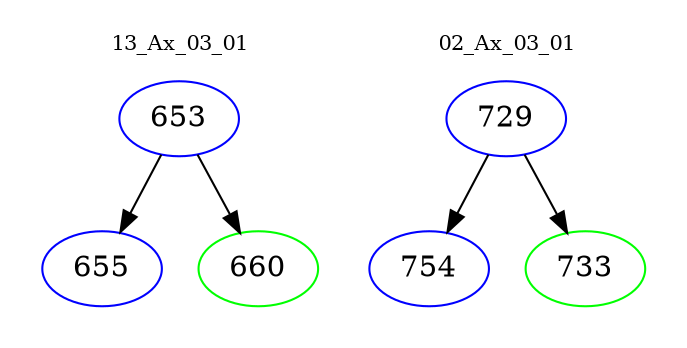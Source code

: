 digraph{
subgraph cluster_0 {
color = white
label = "13_Ax_03_01";
fontsize=10;
T0_653 [label="653", color="blue"]
T0_653 -> T0_655 [color="black"]
T0_655 [label="655", color="blue"]
T0_653 -> T0_660 [color="black"]
T0_660 [label="660", color="green"]
}
subgraph cluster_1 {
color = white
label = "02_Ax_03_01";
fontsize=10;
T1_729 [label="729", color="blue"]
T1_729 -> T1_754 [color="black"]
T1_754 [label="754", color="blue"]
T1_729 -> T1_733 [color="black"]
T1_733 [label="733", color="green"]
}
}
